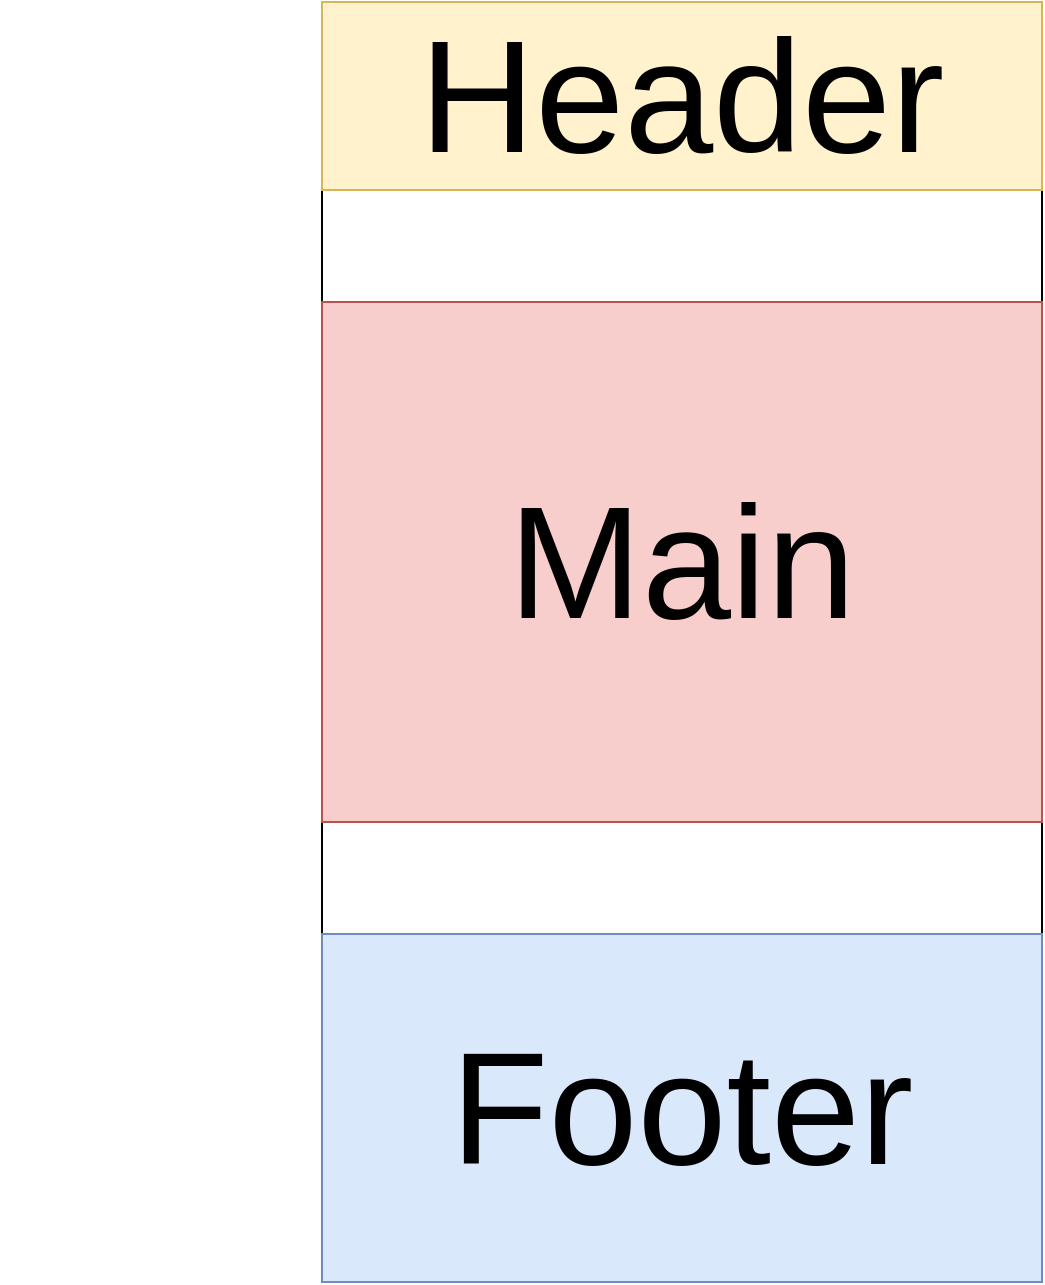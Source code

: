 <mxfile version="15.7.3" type="device"><diagram id="tlaCyt5gcnPuoU7mg5rf" name="Page-1"><mxGraphModel dx="2370" dy="2411" grid="1" gridSize="10" guides="1" tooltips="1" connect="1" arrows="1" fold="1" page="1" pageScale="1" pageWidth="827" pageHeight="1169" math="0" shadow="0"><root><mxCell id="0"/><mxCell id="1" parent="0"/><mxCell id="MePlWSJsPML3bAOlS3WA-1" value="" style="whiteSpace=wrap;html=1;aspect=fixed;" parent="1" vertex="1"><mxGeometry width="270" as="geometry"/></mxCell><mxCell id="MePlWSJsPML3bAOlS3WA-2" value="" style="rounded=0;whiteSpace=wrap;html=1;" parent="1" vertex="1"><mxGeometry x="160" width="360" height="640" as="geometry"/></mxCell><mxCell id="MePlWSJsPML3bAOlS3WA-3" value="Header" style="rounded=0;whiteSpace=wrap;html=1;fillColor=#fff2cc;strokeColor=#d6b656;fontSize=80;" parent="1" vertex="1"><mxGeometry x="160" width="360" height="94" as="geometry"/></mxCell><mxCell id="MePlWSJsPML3bAOlS3WA-6" value="Main" style="rounded=0;whiteSpace=wrap;html=1;fillColor=#f8cecc;strokeColor=#b85450;fontSize=80;" parent="1" vertex="1"><mxGeometry x="160" y="150" width="360" height="260" as="geometry"/></mxCell><mxCell id="MePlWSJsPML3bAOlS3WA-7" value="Footer" style="rounded=0;whiteSpace=wrap;html=1;fillColor=#dae8fc;strokeColor=#6c8ebf;fontSize=80;" parent="1" vertex="1"><mxGeometry x="160" y="466" width="360" height="174" as="geometry"/></mxCell></root></mxGraphModel></diagram></mxfile>